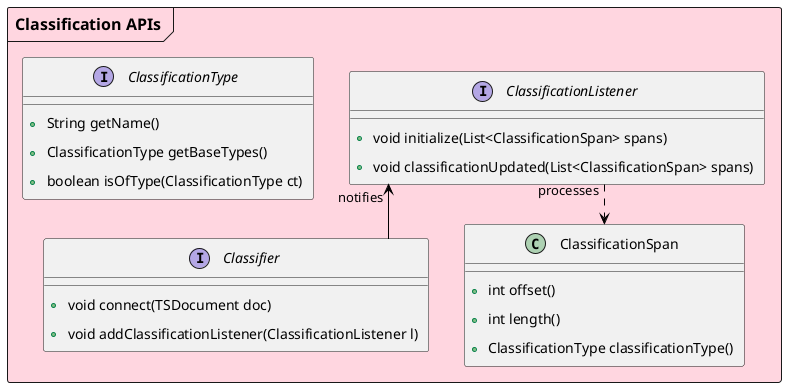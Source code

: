 @startuml
skinparam packageStyle rectangle
skinparam linetype ortho
skinparam padding 5
skinparam backgroundColor white
skinparam ArrowColor black
'skinparam nodesep 20
skinparam ranksep 25
skinparam defaultFontSize 14
skinparam arrowFontSize 13
skinparam arrowFontColor black
skinparam classAttributeIconSize 8
'skinparam packageFontSize 14
skinparam frameFontSize 16
skinparam packageFontStyle bold
skinparam shadowing false
' Force portrait orientation
top to bottom direction


frame "Classification APIs" as ClassificationLayer #FFD6E0 {
  interface Classifier {
      +void connect(TSDocument doc)
      +void addClassificationListener(ClassificationListener l)
  }

  interface ClassificationListener {
    +void initialize(List<ClassificationSpan> spans)
    +void classificationUpdated(List<ClassificationSpan> spans)
  }

  class ClassificationSpan {
    +int offset()
    +int length()
    +ClassificationType classificationType()
  }

  interface ClassificationType {
    +String getName()
    +ClassificationType getBaseTypes()
    +boolean isOfType(ClassificationType ct)
  }
}

' Classification Layer connections
Classifier -up-> ClassificationListener : notifies
ClassificationListener ..> ClassificationSpan : processes
@enduml